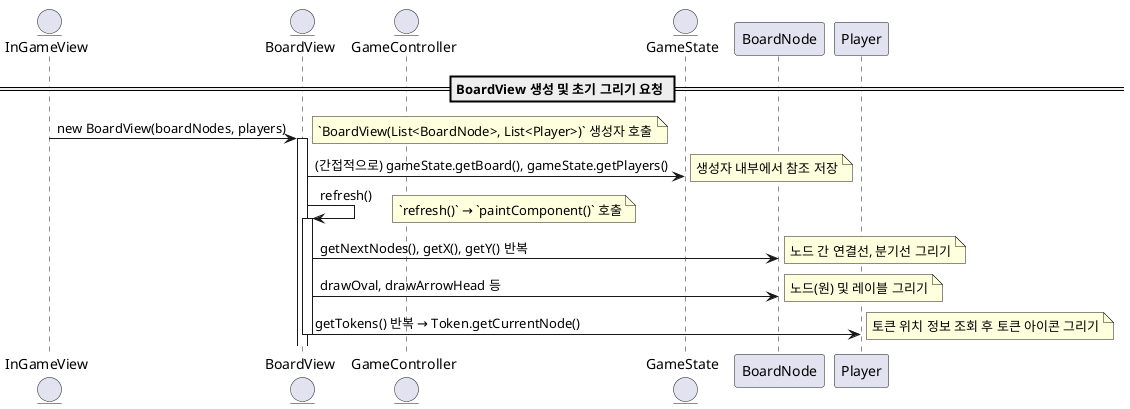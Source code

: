 @startuml
entity InGameView
entity BoardView
entity GameController
entity GameState

== BoardView 생성 및 초기 그리기 요청 ==
InGameView -> BoardView: new BoardView(boardNodes, players)
note right: `BoardView(List<BoardNode>, List<Player>)` 생성자 호출
activate BoardView

BoardView -> GameState: (간접적으로) gameState.getBoard(), gameState.getPlayers()
note right: 생성자 내부에서 참조 저장

BoardView -> BoardView: refresh()
note right: `refresh()` → `paintComponent()` 호출

activate BoardView

BoardView -> BoardNode: getNextNodes(), getX(), getY() 반복
note right: 노드 간 연결선, 분기선 그리기

BoardView -> BoardNode: drawOval, drawArrowHead 등
note right: 노드(원) 및 레이블 그리기

BoardView -> Player: getTokens() 반복 → Token.getCurrentNode()
note right: 토큰 위치 정보 조회 후 토큰 아이콘 그리기

deactivate BoardView
@enduml
